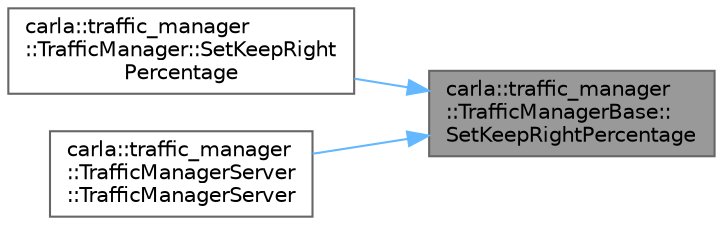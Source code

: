 digraph "carla::traffic_manager::TrafficManagerBase::SetKeepRightPercentage"
{
 // INTERACTIVE_SVG=YES
 // LATEX_PDF_SIZE
  bgcolor="transparent";
  edge [fontname=Helvetica,fontsize=10,labelfontname=Helvetica,labelfontsize=10];
  node [fontname=Helvetica,fontsize=10,shape=box,height=0.2,width=0.4];
  rankdir="RL";
  Node1 [id="Node000001",label="carla::traffic_manager\l::TrafficManagerBase::\lSetKeepRightPercentage",height=0.2,width=0.4,color="gray40", fillcolor="grey60", style="filled", fontcolor="black",tooltip="Method to set % to keep on the right lane."];
  Node1 -> Node2 [id="edge1_Node000001_Node000002",dir="back",color="steelblue1",style="solid",tooltip=" "];
  Node2 [id="Node000002",label="carla::traffic_manager\l::TrafficManager::SetKeepRight\lPercentage",height=0.2,width=0.4,color="grey40", fillcolor="white", style="filled",URL="$df/d5a/classcarla_1_1traffic__manager_1_1TrafficManager.html#a35e7ad940573785fddb2e5c0974bca86",tooltip="Method to set % to keep on the right lane."];
  Node1 -> Node3 [id="edge2_Node000001_Node000003",dir="back",color="steelblue1",style="solid",tooltip=" "];
  Node3 [id="Node000003",label="carla::traffic_manager\l::TrafficManagerServer\l::TrafficManagerServer",height=0.2,width=0.4,color="grey40", fillcolor="white", style="filled",URL="$db/d80/classcarla_1_1traffic__manager_1_1TrafficManagerServer.html#ab33d2169176015f73a380153c05dad9b",tooltip="Here RPCPort is the traffic manager local instance RPC server port where it can listen to remote traf..."];
}
